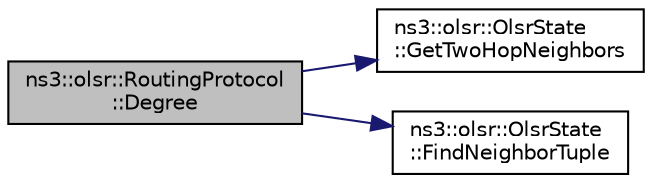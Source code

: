 digraph "ns3::olsr::RoutingProtocol::Degree"
{
  edge [fontname="Helvetica",fontsize="10",labelfontname="Helvetica",labelfontsize="10"];
  node [fontname="Helvetica",fontsize="10",shape=record];
  rankdir="LR";
  Node1 [label="ns3::olsr::RoutingProtocol\l::Degree",height=0.2,width=0.4,color="black", fillcolor="grey75", style="filled", fontcolor="black"];
  Node1 -> Node2 [color="midnightblue",fontsize="10",style="solid"];
  Node2 [label="ns3::olsr::OlsrState\l::GetTwoHopNeighbors",height=0.2,width=0.4,color="black", fillcolor="white", style="filled",URL="$d1/d02/classns3_1_1olsr_1_1OlsrState.html#ab03738874d0d785b770beef6dc9c2e1a"];
  Node1 -> Node3 [color="midnightblue",fontsize="10",style="solid"];
  Node3 [label="ns3::olsr::OlsrState\l::FindNeighborTuple",height=0.2,width=0.4,color="black", fillcolor="white", style="filled",URL="$d1/d02/classns3_1_1olsr_1_1OlsrState.html#ae116327f63bf588f61e55c7e3f905787"];
}
